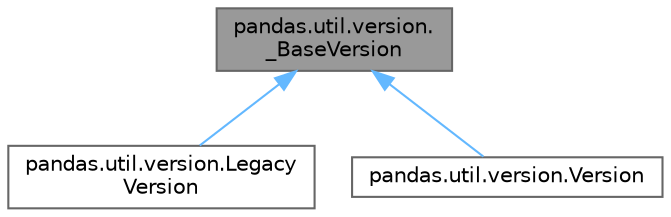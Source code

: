 digraph "pandas.util.version._BaseVersion"
{
 // LATEX_PDF_SIZE
  bgcolor="transparent";
  edge [fontname=Helvetica,fontsize=10,labelfontname=Helvetica,labelfontsize=10];
  node [fontname=Helvetica,fontsize=10,shape=box,height=0.2,width=0.4];
  Node1 [id="Node000001",label="pandas.util.version.\l_BaseVersion",height=0.2,width=0.4,color="gray40", fillcolor="grey60", style="filled", fontcolor="black",tooltip=" "];
  Node1 -> Node2 [id="edge3_Node000001_Node000002",dir="back",color="steelblue1",style="solid",tooltip=" "];
  Node2 [id="Node000002",label="pandas.util.version.Legacy\lVersion",height=0.2,width=0.4,color="gray40", fillcolor="white", style="filled",URL="$classpandas_1_1util_1_1version_1_1LegacyVersion.html",tooltip=" "];
  Node1 -> Node3 [id="edge4_Node000001_Node000003",dir="back",color="steelblue1",style="solid",tooltip=" "];
  Node3 [id="Node000003",label="pandas.util.version.Version",height=0.2,width=0.4,color="gray40", fillcolor="white", style="filled",URL="$classpandas_1_1util_1_1version_1_1Version.html",tooltip=" "];
}
